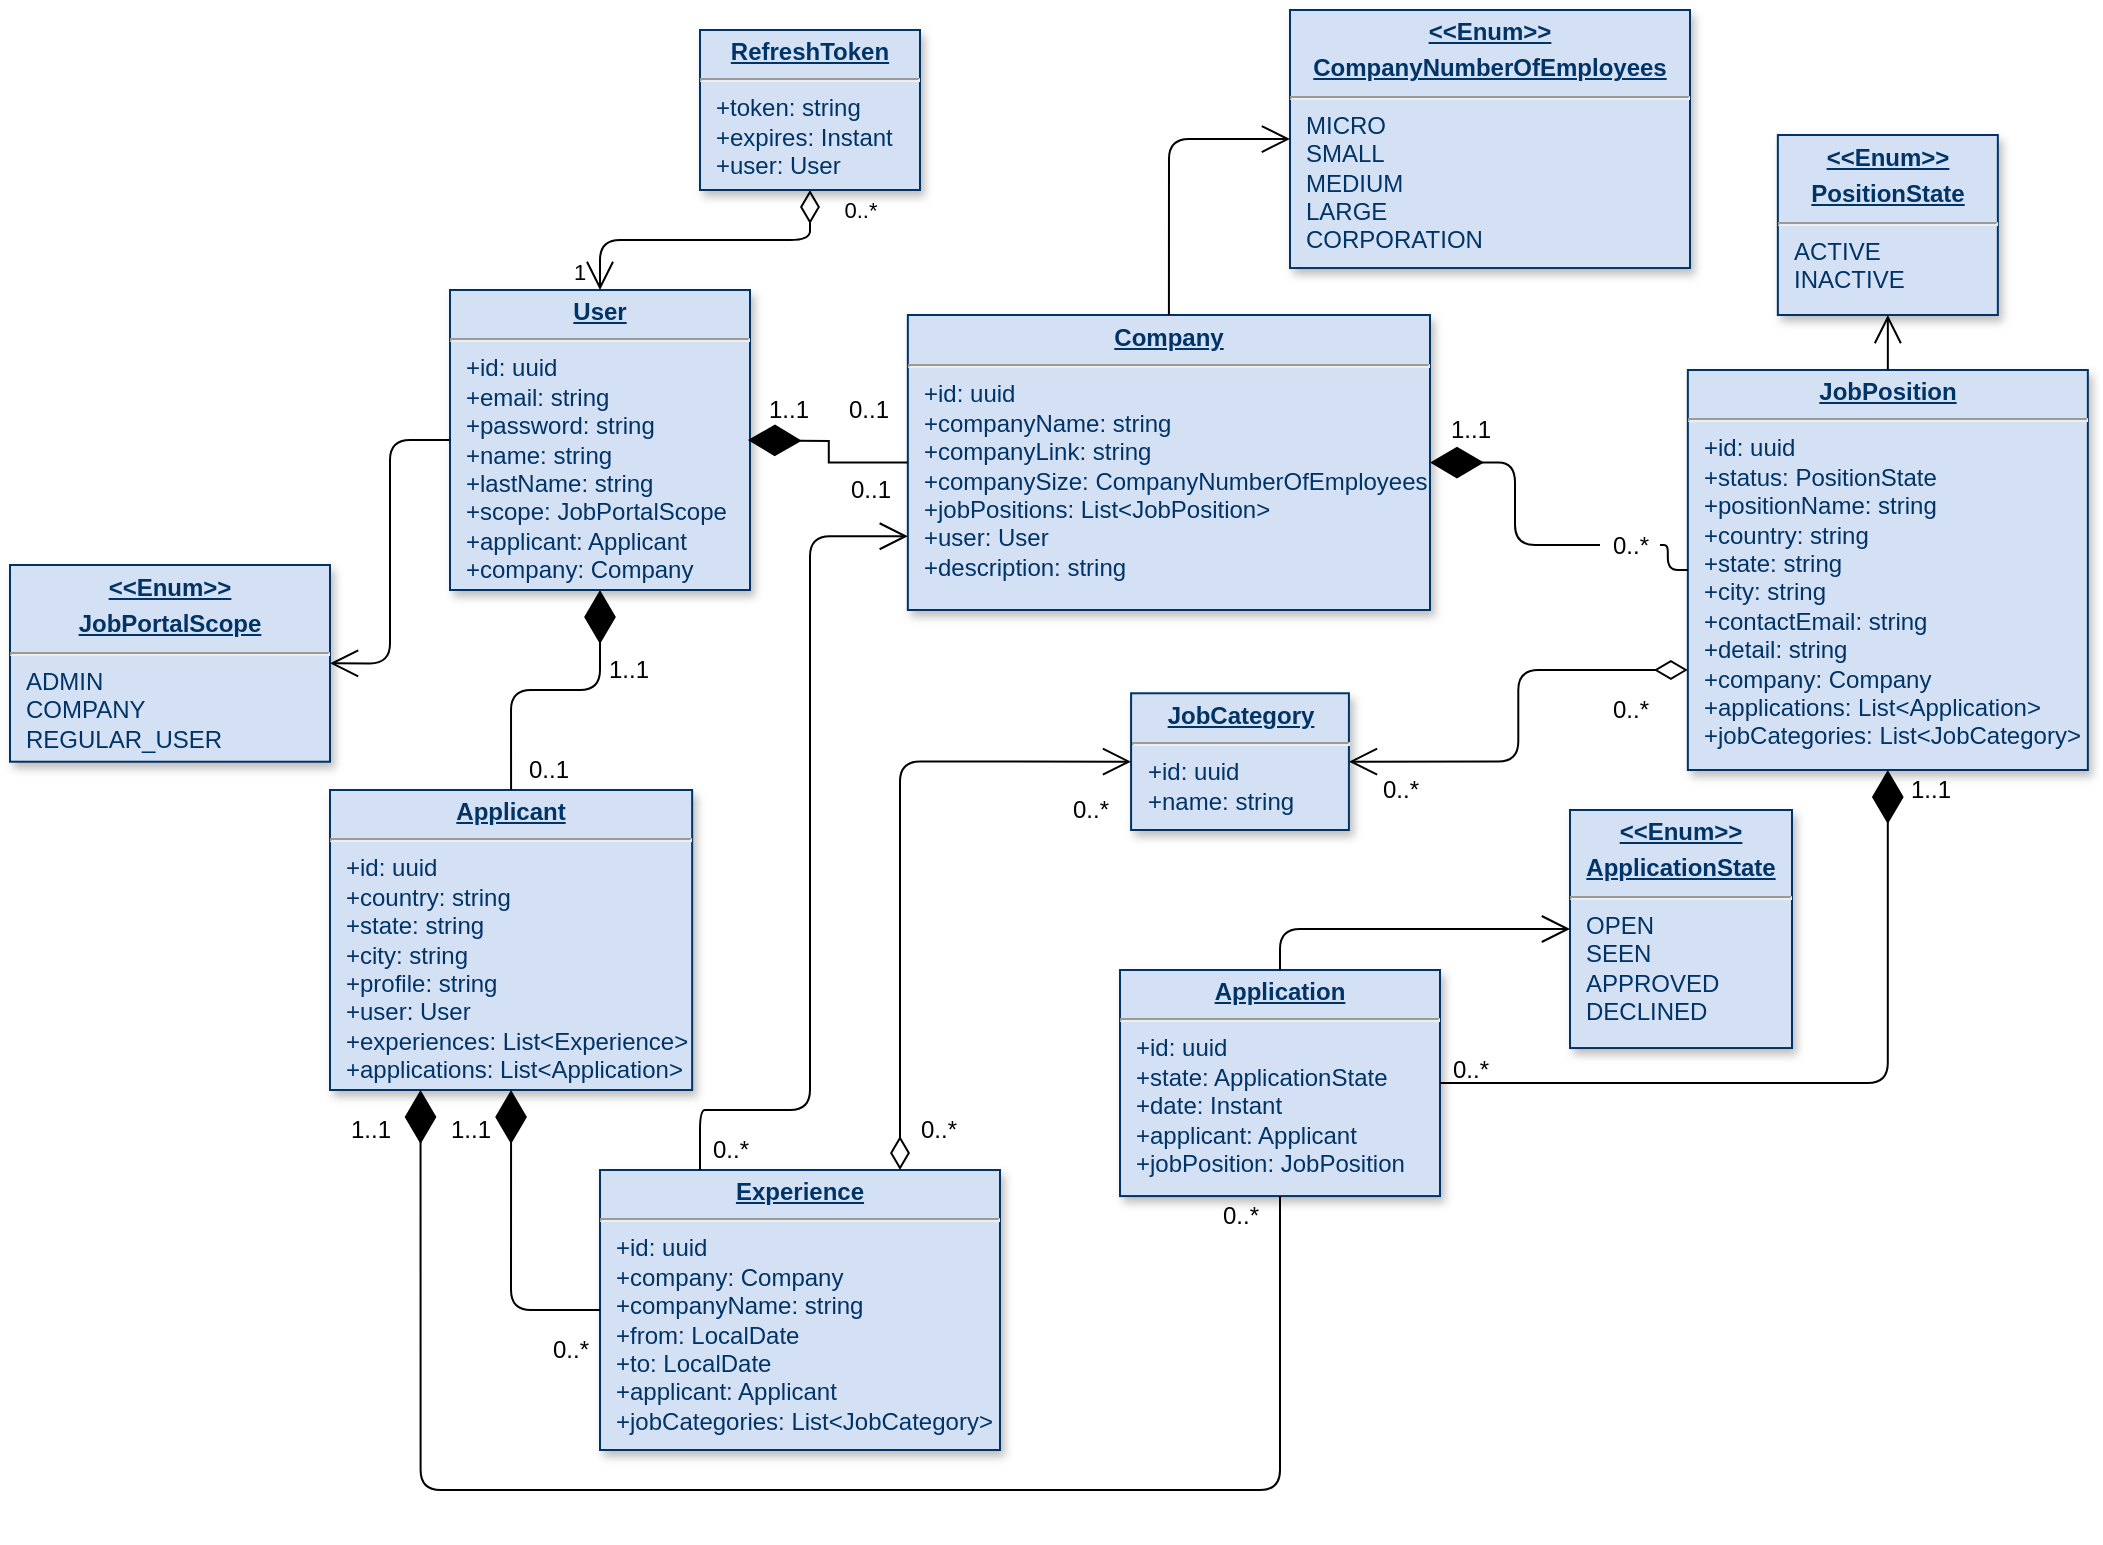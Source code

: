<mxfile version="19.0.3" type="device"><diagram name="Page-1" id="efa7a0a1-bf9b-a30e-e6df-94a7791c09e9"><mxGraphModel dx="1038" dy="659" grid="1" gridSize="10" guides="1" tooltips="1" connect="1" arrows="1" fold="1" page="1" pageScale="1" pageWidth="826" pageHeight="1169" background="none" math="0" shadow="0"><root><mxCell id="0"/><mxCell id="1" parent="0"/><mxCell id="19" value="&lt;p style=&quot;margin: 0px; margin-top: 4px; text-align: center; text-decoration: underline;&quot;&gt;&lt;b&gt;&amp;lt;&amp;lt;Enum&amp;gt;&amp;gt;&lt;/b&gt;&lt;strong&gt;&lt;br&gt;&lt;/strong&gt;&lt;/p&gt;&lt;p style=&quot;margin: 0px; margin-top: 4px; text-align: center; text-decoration: underline;&quot;&gt;&lt;strong&gt;ApplicationState&lt;/strong&gt;&lt;/p&gt;&lt;hr&gt;&lt;p style=&quot;margin: 0px; margin-left: 8px;&quot;&gt;OPEN&lt;/p&gt;&lt;p style=&quot;margin: 0px; margin-left: 8px;&quot;&gt;SEEN&lt;/p&gt;&lt;p style=&quot;margin: 0px; margin-left: 8px;&quot;&gt;APPROVED&lt;/p&gt;&lt;p style=&quot;margin: 0px; margin-left: 8px;&quot;&gt;DECLINED&lt;/p&gt;" style="verticalAlign=top;align=left;overflow=fill;fontSize=12;fontFamily=Helvetica;html=1;strokeColor=#003366;shadow=1;fillColor=#D4E1F5;fontColor=#003366" parent="1" vertex="1"><mxGeometry x="1120" y="630" width="111" height="119.02" as="geometry"/></mxCell><mxCell id="20" value="&lt;p style=&quot;margin: 0px; margin-top: 4px; text-align: center; text-decoration: underline;&quot;&gt;&lt;strong&gt;Company&lt;/strong&gt;&lt;/p&gt;&lt;hr&gt;&lt;p style=&quot;margin: 0px; margin-left: 8px;&quot;&gt;+id: uuid&lt;/p&gt;&lt;p style=&quot;margin: 0px; margin-left: 8px;&quot;&gt;&lt;span style=&quot;background-color: initial;&quot;&gt;+companyName: string&lt;/span&gt;&lt;br&gt;&lt;/p&gt;&lt;p style=&quot;margin: 0px; margin-left: 8px;&quot;&gt;+companyLink: string&lt;/p&gt;&lt;p style=&quot;margin: 0px; margin-left: 8px;&quot;&gt;+companySize: CompanyNumberOfEmployees&lt;/p&gt;&lt;p style=&quot;margin: 0px; margin-left: 8px;&quot;&gt;+jobPositions: List&amp;lt;JobPosition&amp;gt;&lt;/p&gt;&lt;p style=&quot;margin: 0px; margin-left: 8px;&quot;&gt;+user: User&lt;/p&gt;&lt;p style=&quot;margin: 0px; margin-left: 8px;&quot;&gt;+description: string&lt;/p&gt;" style="verticalAlign=top;align=left;overflow=fill;fontSize=12;fontFamily=Helvetica;html=1;strokeColor=#003366;shadow=1;fillColor=#D4E1F5;fontColor=#003366" parent="1" vertex="1"><mxGeometry x="788.92" y="382.5" width="261.08" height="147.5" as="geometry"/></mxCell><mxCell id="21" value="&lt;p style=&quot;margin: 0px; margin-top: 4px; text-align: center; text-decoration: underline;&quot;&gt;&lt;b&gt;&amp;lt;&amp;lt;Enum&amp;gt;&amp;gt;&lt;/b&gt;&lt;strong&gt;&lt;br&gt;&lt;/strong&gt;&lt;/p&gt;&lt;p style=&quot;margin: 0px; margin-top: 4px; text-align: center; text-decoration: underline;&quot;&gt;&lt;strong&gt;PositionState&lt;/strong&gt;&lt;/p&gt;&lt;hr&gt;&lt;p style=&quot;margin: 0px; margin-left: 8px;&quot;&gt;ACTIVE&lt;/p&gt;&lt;p style=&quot;margin: 0px; margin-left: 8px;&quot;&gt;INACTIVE&lt;/p&gt;" style="verticalAlign=top;align=left;overflow=fill;fontSize=12;fontFamily=Helvetica;html=1;strokeColor=#003366;shadow=1;fillColor=#D4E1F5;fontColor=#003366" parent="1" vertex="1"><mxGeometry x="1223.92" y="292.5" width="110" height="90" as="geometry"/></mxCell><mxCell id="22" value="&lt;p style=&quot;margin: 0px; margin-top: 4px; text-align: center; text-decoration: underline;&quot;&gt;&lt;strong&gt;User&lt;/strong&gt;&lt;/p&gt;&lt;hr&gt;&lt;p style=&quot;margin: 0px; margin-left: 8px;&quot;&gt;+id: uuid&lt;/p&gt;&lt;p style=&quot;margin: 0px; margin-left: 8px;&quot;&gt;+email: string&lt;/p&gt;&lt;p style=&quot;margin: 0px; margin-left: 8px;&quot;&gt;+password: string&lt;/p&gt;&lt;p style=&quot;margin: 0px; margin-left: 8px;&quot;&gt;+name: string&lt;/p&gt;&lt;p style=&quot;margin: 0px; margin-left: 8px;&quot;&gt;+lastName: string&lt;/p&gt;&lt;p style=&quot;margin: 0px; margin-left: 8px;&quot;&gt;+scope: JobPortalScope&lt;/p&gt;&lt;p style=&quot;margin: 0px; margin-left: 8px;&quot;&gt;+applicant: Applicant&lt;/p&gt;&lt;p style=&quot;margin: 0px; margin-left: 8px;&quot;&gt;+company: Company&lt;/p&gt;" style="verticalAlign=top;align=left;overflow=fill;fontSize=12;fontFamily=Helvetica;html=1;strokeColor=#003366;shadow=1;fillColor=#D4E1F5;fontColor=#003366" parent="1" vertex="1"><mxGeometry x="560" y="370" width="150" height="150" as="geometry"/></mxCell><mxCell id="23" value="&lt;p style=&quot;margin: 0px; margin-top: 4px; text-align: center; text-decoration: underline;&quot;&gt;&lt;strong&gt;JobCategory&lt;/strong&gt;&lt;/p&gt;&lt;hr&gt;&lt;p style=&quot;margin: 0px; margin-left: 8px;&quot;&gt;+id: uuid&lt;/p&gt;&lt;p style=&quot;margin: 0px; margin-left: 8px;&quot;&gt;+name: string&lt;/p&gt;" style="verticalAlign=top;align=left;overflow=fill;fontSize=12;fontFamily=Helvetica;html=1;strokeColor=#003366;shadow=1;fillColor=#D4E1F5;fontColor=#003366" parent="1" vertex="1"><mxGeometry x="900.54" y="571.64" width="108.92" height="68.36" as="geometry"/></mxCell><mxCell id="24" value="&lt;p style=&quot;margin: 0px; margin-top: 4px; text-align: center; text-decoration: underline;&quot;&gt;&lt;b&gt;Application&lt;/b&gt;&lt;/p&gt;&lt;hr&gt;&lt;p style=&quot;margin: 0px; margin-left: 8px;&quot;&gt;+id: uuid&lt;/p&gt;&lt;p style=&quot;margin: 0px; margin-left: 8px;&quot;&gt;+state: ApplicationState&lt;/p&gt;&lt;p style=&quot;margin: 0px; margin-left: 8px;&quot;&gt;+date: Instant&lt;/p&gt;&lt;p style=&quot;margin: 0px; margin-left: 8px;&quot;&gt;+applicant: Applicant&lt;/p&gt;&lt;p style=&quot;margin: 0px; margin-left: 8px;&quot;&gt;+jobPosition: JobPosition&lt;/p&gt;" style="verticalAlign=top;align=left;overflow=fill;fontSize=12;fontFamily=Helvetica;html=1;strokeColor=#003366;shadow=1;fillColor=#D4E1F5;fontColor=#003366" parent="1" vertex="1"><mxGeometry x="895" y="710" width="160" height="113.04" as="geometry"/></mxCell><mxCell id="25" value="&lt;p style=&quot;margin: 0px; margin-top: 4px; text-align: center; text-decoration: underline;&quot;&gt;&lt;b&gt;&amp;lt;&amp;lt;Enum&amp;gt;&amp;gt;&lt;/b&gt;&lt;/p&gt;&lt;p style=&quot;margin: 0px; margin-top: 4px; text-align: center; text-decoration: underline;&quot;&gt;&lt;b&gt;JobPortalScope&lt;/b&gt;&lt;/p&gt;&lt;hr&gt;&lt;p style=&quot;margin: 0px; margin-left: 8px;&quot;&gt;ADMIN&lt;/p&gt;&lt;p style=&quot;margin: 0px; margin-left: 8px;&quot;&gt;COMPANY&lt;/p&gt;&lt;p style=&quot;margin: 0px; margin-left: 8px;&quot;&gt;REGULAR_USER&lt;/p&gt;" style="verticalAlign=top;align=left;overflow=fill;fontSize=12;fontFamily=Helvetica;html=1;strokeColor=#003366;shadow=1;fillColor=#D4E1F5;fontColor=#003366" parent="1" vertex="1"><mxGeometry x="340" y="507.5" width="160" height="98.36" as="geometry"/></mxCell><mxCell id="26" value="&lt;p style=&quot;margin: 0px; margin-top: 4px; text-align: center; text-decoration: underline;&quot;&gt;&lt;b&gt;JobPosition&lt;/b&gt;&lt;/p&gt;&lt;hr&gt;&lt;p style=&quot;margin: 0px; margin-left: 8px;&quot;&gt;+id: uuid&lt;/p&gt;&lt;p style=&quot;margin: 0px; margin-left: 8px;&quot;&gt;+status: PositionState&lt;/p&gt;&lt;p style=&quot;margin: 0px; margin-left: 8px;&quot;&gt;+positionName: string&lt;/p&gt;&lt;p style=&quot;margin: 0px; margin-left: 8px;&quot;&gt;+country: string&lt;/p&gt;&lt;p style=&quot;margin: 0px; margin-left: 8px;&quot;&gt;+state: string&lt;/p&gt;&lt;p style=&quot;margin: 0px; margin-left: 8px;&quot;&gt;+city: string&lt;/p&gt;&lt;p style=&quot;margin: 0px; margin-left: 8px;&quot;&gt;+contactEmail: string&lt;br&gt;+detail: string&lt;/p&gt;&lt;p style=&quot;margin: 0px; margin-left: 8px;&quot;&gt;+company: Company&lt;/p&gt;&lt;p style=&quot;margin: 0px; margin-left: 8px;&quot;&gt;+applications: List&amp;lt;Application&amp;gt;&lt;/p&gt;&lt;p style=&quot;margin: 0px; margin-left: 8px;&quot;&gt;+jobCategories: List&amp;lt;JobCategory&amp;gt;&lt;/p&gt;&lt;p style=&quot;margin: 0px; margin-left: 8px;&quot;&gt;&lt;br&gt;&lt;/p&gt;" style="verticalAlign=top;align=left;overflow=fill;fontSize=12;fontFamily=Helvetica;html=1;strokeColor=#003366;shadow=1;fillColor=#D4E1F5;fontColor=#003366" parent="1" vertex="1"><mxGeometry x="1178.92" y="410" width="200" height="200" as="geometry"/></mxCell><mxCell id="27" value="&lt;p style=&quot;margin: 0px; margin-top: 4px; text-align: center; text-decoration: underline;&quot;&gt;&lt;strong&gt;Experience&lt;/strong&gt;&lt;/p&gt;&lt;hr&gt;&lt;p style=&quot;margin: 0px; margin-left: 8px;&quot;&gt;+id: uuid&lt;/p&gt;&lt;p style=&quot;margin: 0px; margin-left: 8px;&quot;&gt;+company: Company&lt;/p&gt;&lt;p style=&quot;margin: 0px; margin-left: 8px;&quot;&gt;+companyName: string&lt;/p&gt;&lt;p style=&quot;margin: 0px; margin-left: 8px;&quot;&gt;+from: LocalDate&lt;/p&gt;&lt;p style=&quot;margin: 0px; margin-left: 8px;&quot;&gt;+to: LocalDate&lt;/p&gt;&lt;p style=&quot;margin: 0px; margin-left: 8px;&quot;&gt;+applicant: Applicant&lt;/p&gt;&lt;p style=&quot;margin: 0px; margin-left: 8px;&quot;&gt;+jobCategories: List&amp;lt;JobCategory&amp;gt;&lt;/p&gt;" style="verticalAlign=top;align=left;overflow=fill;fontSize=12;fontFamily=Helvetica;html=1;strokeColor=#003366;shadow=1;fillColor=#D4E1F5;fontColor=#003366" parent="1" vertex="1"><mxGeometry x="635" y="810" width="200" height="140" as="geometry"/></mxCell><mxCell id="29" value="&lt;p style=&quot;margin: 0px; margin-top: 4px; text-align: center; text-decoration: underline;&quot;&gt;&lt;b&gt;Applicant&lt;/b&gt;&lt;/p&gt;&lt;hr&gt;&lt;p style=&quot;margin: 0px; margin-left: 8px;&quot;&gt;+id: uuid&lt;/p&gt;&lt;p style=&quot;margin: 0px; margin-left: 8px;&quot;&gt;+country: string&lt;/p&gt;&lt;p style=&quot;margin: 0px; margin-left: 8px;&quot;&gt;+state: string&lt;/p&gt;&lt;p style=&quot;margin: 0px; margin-left: 8px;&quot;&gt;+city: string&lt;/p&gt;&lt;p style=&quot;margin: 0px; margin-left: 8px;&quot;&gt;+profile: string&lt;/p&gt;&lt;p style=&quot;margin: 0px; margin-left: 8px;&quot;&gt;+user: User&lt;/p&gt;&lt;p style=&quot;margin: 0px; margin-left: 8px;&quot;&gt;+experiences: List&amp;lt;Experience&amp;gt;&lt;/p&gt;&lt;p style=&quot;margin: 0px; margin-left: 8px;&quot;&gt;+applications: List&amp;lt;Application&amp;gt;&lt;/p&gt;" style="verticalAlign=top;align=left;overflow=fill;fontSize=12;fontFamily=Helvetica;html=1;strokeColor=#003366;shadow=1;fillColor=#D4E1F5;fontColor=#003366" parent="1" vertex="1"><mxGeometry x="500" y="620" width="181.08" height="150" as="geometry"/></mxCell><mxCell id="35" value="&lt;p style=&quot;margin: 0px; margin-top: 4px; text-align: center; text-decoration: underline;&quot;&gt;&lt;b&gt;RefreshToken&lt;/b&gt;&lt;/p&gt;&lt;hr&gt;&lt;p style=&quot;margin: 0px; margin-left: 8px;&quot;&gt;+token: string&lt;/p&gt;&lt;p style=&quot;margin: 0px; margin-left: 8px;&quot;&gt;+expires: Instant&lt;/p&gt;&lt;p style=&quot;margin: 0px; margin-left: 8px;&quot;&gt;+user: User&lt;/p&gt;" style="verticalAlign=top;align=left;overflow=fill;fontSize=12;fontFamily=Helvetica;html=1;strokeColor=#003366;shadow=1;fillColor=#D4E1F5;fontColor=#003366" parent="1" vertex="1"><mxGeometry x="685" y="240" width="110" height="80" as="geometry"/></mxCell><mxCell id="EcjayQGVEjYEVbbCxStr-118" value="0..1" style="text;html=1;align=center;verticalAlign=middle;resizable=0;points=[];autosize=1;strokeColor=none;fillColor=none;" parent="1" vertex="1"><mxGeometry x="588.92" y="600" width="40" height="20" as="geometry"/></mxCell><mxCell id="EcjayQGVEjYEVbbCxStr-119" value="0..1" style="text;html=1;align=center;verticalAlign=middle;resizable=0;points=[];autosize=1;strokeColor=none;fillColor=none;" parent="1" vertex="1"><mxGeometry x="748.92" y="420" width="40" height="20" as="geometry"/></mxCell><mxCell id="EcjayQGVEjYEVbbCxStr-122" value="" style="endArrow=diamondThin;endFill=1;endSize=24;html=1;rounded=1;entryX=0.5;entryY=1;entryDx=0;entryDy=0;exitX=0.5;exitY=0;exitDx=0;exitDy=0;edgeStyle=orthogonalEdgeStyle;" parent="1" source="29" target="22" edge="1"><mxGeometry width="160" relative="1" as="geometry"><mxPoint x="758.92" y="780" as="sourcePoint"/><mxPoint x="868.92" y="650" as="targetPoint"/></mxGeometry></mxCell><mxCell id="EcjayQGVEjYEVbbCxStr-123" value="1..1" style="text;html=1;align=center;verticalAlign=middle;resizable=0;points=[];autosize=1;strokeColor=none;fillColor=none;" parent="1" vertex="1"><mxGeometry x="628.92" y="550" width="40" height="20" as="geometry"/></mxCell><mxCell id="EcjayQGVEjYEVbbCxStr-127" value="" style="endArrow=diamondThin;endFill=1;endSize=24;html=1;rounded=0;exitX=0;exitY=0.5;exitDx=0;exitDy=0;edgeStyle=orthogonalEdgeStyle;" parent="1" source="20" edge="1"><mxGeometry width="160" relative="1" as="geometry"><mxPoint x="688.38" y="630" as="sourcePoint"/><mxPoint x="708.92" y="445" as="targetPoint"/></mxGeometry></mxCell><mxCell id="EcjayQGVEjYEVbbCxStr-128" value="1..1" style="text;html=1;align=center;verticalAlign=middle;resizable=0;points=[];autosize=1;strokeColor=none;fillColor=none;" parent="1" vertex="1"><mxGeometry x="708.92" y="420" width="40" height="20" as="geometry"/></mxCell><mxCell id="EcjayQGVEjYEVbbCxStr-130" value="1..1" style="text;html=1;align=center;verticalAlign=middle;resizable=0;points=[];autosize=1;strokeColor=none;fillColor=none;" parent="1" vertex="1"><mxGeometry x="1050" y="430" width="40" height="20" as="geometry"/></mxCell><mxCell id="EcjayQGVEjYEVbbCxStr-131" value="" style="endArrow=diamondThin;endFill=1;endSize=24;html=1;rounded=1;edgeStyle=orthogonalEdgeStyle;entryX=1;entryY=0.5;entryDx=0;entryDy=0;startArrow=none;" parent="1" source="EcjayQGVEjYEVbbCxStr-121" target="20" edge="1"><mxGeometry width="160" relative="1" as="geometry"><mxPoint x="798.92" y="455" as="sourcePoint"/><mxPoint x="718.92" y="455" as="targetPoint"/></mxGeometry></mxCell><mxCell id="EcjayQGVEjYEVbbCxStr-134" value="0..*" style="text;html=1;align=center;verticalAlign=middle;resizable=0;points=[];autosize=1;strokeColor=none;fillColor=none;" parent="1" vertex="1"><mxGeometry x="1055" y="750" width="30" height="20" as="geometry"/></mxCell><mxCell id="EcjayQGVEjYEVbbCxStr-135" value="1..1" style="text;html=1;align=center;verticalAlign=middle;resizable=0;points=[];autosize=1;strokeColor=none;fillColor=none;" parent="1" vertex="1"><mxGeometry x="1280" y="610" width="40" height="20" as="geometry"/></mxCell><mxCell id="EcjayQGVEjYEVbbCxStr-136" value="" style="endArrow=diamondThin;endFill=1;endSize=24;html=1;rounded=1;edgeStyle=orthogonalEdgeStyle;exitX=1;exitY=0.5;exitDx=0;exitDy=0;" parent="1" source="24" target="26" edge="1"><mxGeometry width="160" relative="1" as="geometry"><mxPoint x="1188.92" y="535" as="sourcePoint"/><mxPoint x="1280" y="710" as="targetPoint"/></mxGeometry></mxCell><mxCell id="EcjayQGVEjYEVbbCxStr-137" value="1" style="endArrow=open;html=1;endSize=12;startArrow=diamondThin;startSize=14;startFill=0;edgeStyle=orthogonalEdgeStyle;align=left;verticalAlign=bottom;rounded=1;exitX=0;exitY=0.75;exitDx=0;exitDy=0;entryX=1;entryY=0.5;entryDx=0;entryDy=0;deletable=1;cloneable=1;movable=1;bendable=1;strokeWidth=1;fontColor=none;noLabel=1;" parent="1" source="26" target="23" edge="1"><mxGeometry x="-1" y="235" relative="1" as="geometry"><mxPoint x="840" y="560" as="sourcePoint"/><mxPoint x="1000" y="560" as="targetPoint"/><mxPoint x="211" y="-132" as="offset"/></mxGeometry></mxCell><mxCell id="EcjayQGVEjYEVbbCxStr-138" value="0..*" style="text;html=1;align=center;verticalAlign=middle;resizable=0;points=[];autosize=1;strokeColor=none;fillColor=none;" parent="1" vertex="1"><mxGeometry x="1020.0" y="610" width="30" height="20" as="geometry"/></mxCell><mxCell id="EcjayQGVEjYEVbbCxStr-139" value="" style="endArrow=diamondThin;endFill=1;endSize=24;html=1;rounded=1;entryX=0.5;entryY=1;entryDx=0;entryDy=0;exitX=0;exitY=0.5;exitDx=0;exitDy=0;edgeStyle=orthogonalEdgeStyle;" parent="1" source="27" target="29" edge="1"><mxGeometry width="160" relative="1" as="geometry"><mxPoint x="700" y="640" as="sourcePoint"/><mxPoint x="860" y="640" as="targetPoint"/></mxGeometry></mxCell><mxCell id="EcjayQGVEjYEVbbCxStr-140" value="1..1" style="text;html=1;align=center;verticalAlign=middle;resizable=0;points=[];autosize=1;strokeColor=none;fillColor=none;" parent="1" vertex="1"><mxGeometry x="550" y="780" width="40" height="20" as="geometry"/></mxCell><mxCell id="EcjayQGVEjYEVbbCxStr-141" value="0..*" style="text;html=1;align=center;verticalAlign=middle;resizable=0;points=[];autosize=1;strokeColor=none;fillColor=none;" parent="1" vertex="1"><mxGeometry x="605" y="890" width="30" height="20" as="geometry"/></mxCell><mxCell id="EcjayQGVEjYEVbbCxStr-148" value="" style="endArrow=open;endFill=1;endSize=12;html=1;rounded=1;entryX=0;entryY=0.75;entryDx=0;entryDy=0;exitX=0.25;exitY=0;exitDx=0;exitDy=0;edgeStyle=orthogonalEdgeStyle;" parent="1" source="27" target="20" edge="1"><mxGeometry width="160" relative="1" as="geometry"><mxPoint x="780" y="680" as="sourcePoint"/><mxPoint x="940" y="680" as="targetPoint"/><Array as="points"><mxPoint x="690" y="780"/><mxPoint x="740" y="780"/><mxPoint x="740" y="476"/></Array></mxGeometry></mxCell><mxCell id="EcjayQGVEjYEVbbCxStr-149" value="0..1" style="text;html=1;align=center;verticalAlign=middle;resizable=0;points=[];autosize=1;strokeColor=none;fillColor=none;" parent="1" vertex="1"><mxGeometry x="750" y="460" width="40" height="20" as="geometry"/></mxCell><mxCell id="EcjayQGVEjYEVbbCxStr-150" value="0..*" style="text;html=1;align=center;verticalAlign=middle;resizable=0;points=[];autosize=1;strokeColor=none;fillColor=none;" parent="1" vertex="1"><mxGeometry x="685" y="790" width="30" height="20" as="geometry"/></mxCell><mxCell id="EcjayQGVEjYEVbbCxStr-151" value="0..*" style="text;html=1;align=center;verticalAlign=middle;resizable=0;points=[];autosize=1;strokeColor=none;fillColor=none;" parent="1" vertex="1"><mxGeometry x="1135" y="570" width="30" height="20" as="geometry"/></mxCell><mxCell id="EcjayQGVEjYEVbbCxStr-152" value="1" style="endArrow=open;html=1;endSize=12;startArrow=diamondThin;startSize=14;startFill=0;edgeStyle=orthogonalEdgeStyle;align=left;verticalAlign=bottom;rounded=1;exitX=0.75;exitY=0;exitDx=0;exitDy=0;entryX=0;entryY=0.5;entryDx=0;entryDy=0;deletable=1;cloneable=1;movable=1;bendable=1;strokeWidth=1;fontColor=none;noLabel=1;" parent="1" source="27" target="23" edge="1"><mxGeometry x="-1" y="235" relative="1" as="geometry"><mxPoint x="941.84" y="581.66" as="sourcePoint"/><mxPoint x="788.92" y="658.34" as="targetPoint"/><mxPoint x="211" y="-132" as="offset"/></mxGeometry></mxCell><mxCell id="EcjayQGVEjYEVbbCxStr-153" value="0..*" style="text;html=1;align=center;verticalAlign=middle;resizable=0;points=[];autosize=1;strokeColor=none;fillColor=none;" parent="1" vertex="1"><mxGeometry x="865.0" y="620" width="30" height="20" as="geometry"/></mxCell><mxCell id="EcjayQGVEjYEVbbCxStr-154" value="0..*" style="text;html=1;align=center;verticalAlign=middle;resizable=0;points=[];autosize=1;strokeColor=none;fillColor=none;" parent="1" vertex="1"><mxGeometry x="788.92" y="780" width="30" height="20" as="geometry"/></mxCell><mxCell id="EcjayQGVEjYEVbbCxStr-155" value="" style="endArrow=open;endFill=1;endSize=12;html=1;rounded=1;labelBackgroundColor=default;fontFamily=Helvetica;fontSize=11;fontColor=none;strokeColor=default;strokeWidth=1;shape=connector;entryX=0.5;entryY=1;entryDx=0;entryDy=0;" parent="1" source="26" target="21" edge="1"><mxGeometry width="160" relative="1" as="geometry"><mxPoint x="710" y="550" as="sourcePoint"/><mxPoint x="870" y="550" as="targetPoint"/></mxGeometry></mxCell><mxCell id="EcjayQGVEjYEVbbCxStr-156" value="" style="endArrow=open;endFill=1;endSize=12;html=1;rounded=1;labelBackgroundColor=default;fontFamily=Helvetica;fontSize=11;fontColor=none;strokeColor=default;strokeWidth=1;shape=connector;exitX=0.5;exitY=0;exitDx=0;exitDy=0;edgeStyle=orthogonalEdgeStyle;" parent="1" source="24" target="19" edge="1"><mxGeometry width="160" relative="1" as="geometry"><mxPoint x="710" y="650" as="sourcePoint"/><mxPoint x="870" y="650" as="targetPoint"/></mxGeometry></mxCell><mxCell id="EcjayQGVEjYEVbbCxStr-157" value="" style="endArrow=open;endFill=1;endSize=12;html=1;rounded=1;labelBackgroundColor=default;fontFamily=Helvetica;fontSize=11;fontColor=none;strokeColor=default;strokeWidth=1;shape=connector;entryX=1;entryY=0.5;entryDx=0;entryDy=0;edgeStyle=orthogonalEdgeStyle;" parent="1" source="22" target="25" edge="1"><mxGeometry width="160" relative="1" as="geometry"><mxPoint x="710" y="650" as="sourcePoint"/><mxPoint x="870" y="650" as="targetPoint"/></mxGeometry></mxCell><mxCell id="EcjayQGVEjYEVbbCxStr-158" value="1" style="endArrow=open;html=1;endSize=12;startArrow=diamondThin;startSize=14;startFill=0;edgeStyle=orthogonalEdgeStyle;align=left;verticalAlign=bottom;rounded=1;labelBackgroundColor=default;fontFamily=Helvetica;fontSize=11;fontColor=none;strokeColor=default;strokeWidth=1;shape=connector;exitX=0.5;exitY=1;exitDx=0;exitDy=0;entryX=0.5;entryY=0;entryDx=0;entryDy=0;" parent="1" source="35" target="22" edge="1"><mxGeometry x="1" y="-15" relative="1" as="geometry"><mxPoint x="700" y="560" as="sourcePoint"/><mxPoint x="860" y="560" as="targetPoint"/><mxPoint as="offset"/></mxGeometry></mxCell><mxCell id="EcjayQGVEjYEVbbCxStr-159" value="0..*" style="text;html=1;align=center;verticalAlign=middle;resizable=0;points=[];autosize=1;strokeColor=none;fillColor=none;fontSize=11;fontFamily=Helvetica;fontColor=none;" parent="1" vertex="1"><mxGeometry x="750" y="320" width="30" height="20" as="geometry"/></mxCell><mxCell id="EcjayQGVEjYEVbbCxStr-160" value="" style="endArrow=diamondThin;endFill=1;endSize=24;html=1;rounded=1;exitX=0.5;exitY=1;exitDx=0;exitDy=0;edgeStyle=orthogonalEdgeStyle;entryX=0.25;entryY=1;entryDx=0;entryDy=0;" parent="1" source="24" target="29" edge="1"><mxGeometry width="160" relative="1" as="geometry"><mxPoint x="574.47" y="880" as="sourcePoint"/><mxPoint x="460" y="800" as="targetPoint"/><Array as="points"><mxPoint x="975" y="970"/><mxPoint x="545" y="970"/></Array></mxGeometry></mxCell><mxCell id="EcjayQGVEjYEVbbCxStr-161" value="1..1" style="text;html=1;align=center;verticalAlign=middle;resizable=0;points=[];autosize=1;strokeColor=none;fillColor=none;" parent="1" vertex="1"><mxGeometry x="500" y="780" width="40" height="20" as="geometry"/></mxCell><mxCell id="EcjayQGVEjYEVbbCxStr-162" value="0..*" style="text;html=1;align=center;verticalAlign=middle;resizable=0;points=[];autosize=1;strokeColor=none;fillColor=none;" parent="1" vertex="1"><mxGeometry x="940" y="823.04" width="30" height="20" as="geometry"/></mxCell><mxCell id="5F6uUC5AffU7H2-skPJk-35" value="&lt;p style=&quot;margin: 0px; margin-top: 4px; text-align: center; text-decoration: underline;&quot;&gt;&lt;b&gt;&amp;lt;&amp;lt;Enum&amp;gt;&amp;gt;&lt;/b&gt;&lt;strong&gt;&lt;br&gt;&lt;/strong&gt;&lt;/p&gt;&lt;p style=&quot;margin: 0px; margin-top: 4px; text-align: center; text-decoration: underline;&quot;&gt;&lt;b&gt;&lt;span style=&quot;text-align: left;&quot;&gt;CompanyNumberOfEmployees&lt;/span&gt;&lt;br&gt;&lt;/b&gt;&lt;/p&gt;&lt;hr&gt;&lt;p style=&quot;margin: 0px; margin-left: 8px;&quot;&gt;MICRO&lt;br&gt;SMALL&lt;/p&gt;&lt;p style=&quot;margin: 0px; margin-left: 8px;&quot;&gt;MEDIUM&lt;/p&gt;&lt;p style=&quot;margin: 0px; margin-left: 8px;&quot;&gt;LARGE&lt;br&gt;CORPORATION&lt;/p&gt;" style="verticalAlign=top;align=left;overflow=fill;fontSize=12;fontFamily=Helvetica;html=1;strokeColor=#003366;shadow=1;fillColor=#D4E1F5;fontColor=#003366" parent="1" vertex="1"><mxGeometry x="980" y="230" width="200" height="129.02" as="geometry"/></mxCell><mxCell id="5F6uUC5AffU7H2-skPJk-36" value="" style="endArrow=open;endFill=1;endSize=12;html=1;rounded=1;labelBackgroundColor=default;fontFamily=Helvetica;fontSize=11;fontColor=none;strokeColor=default;strokeWidth=1;shape=connector;exitX=0.5;exitY=0;exitDx=0;exitDy=0;edgeStyle=orthogonalEdgeStyle;entryX=0;entryY=0.5;entryDx=0;entryDy=0;" parent="1" source="20" target="5F6uUC5AffU7H2-skPJk-35" edge="1"><mxGeometry width="160" relative="1" as="geometry"><mxPoint x="1041" y="370.0" as="sourcePoint"/><mxPoint x="1186" y="349.571" as="targetPoint"/></mxGeometry></mxCell><mxCell id="EcjayQGVEjYEVbbCxStr-121" value="0..*" style="text;html=1;align=center;verticalAlign=middle;resizable=0;points=[];autosize=1;strokeColor=none;fillColor=none;" parent="1" vertex="1"><mxGeometry x="1135" y="487.5" width="30" height="20" as="geometry"/></mxCell><mxCell id="OaO94bUE2SHcsx4FsQYq-35" value="" style="endArrow=none;endFill=1;endSize=24;html=1;rounded=1;edgeStyle=orthogonalEdgeStyle;entryX=1;entryY=0.5;entryDx=0;entryDy=0;" edge="1" parent="1" source="26" target="EcjayQGVEjYEVbbCxStr-121"><mxGeometry width="160" relative="1" as="geometry"><mxPoint x="1178.92" y="510" as="sourcePoint"/><mxPoint x="1050" y="456.25" as="targetPoint"/></mxGeometry></mxCell></root></mxGraphModel></diagram></mxfile>
